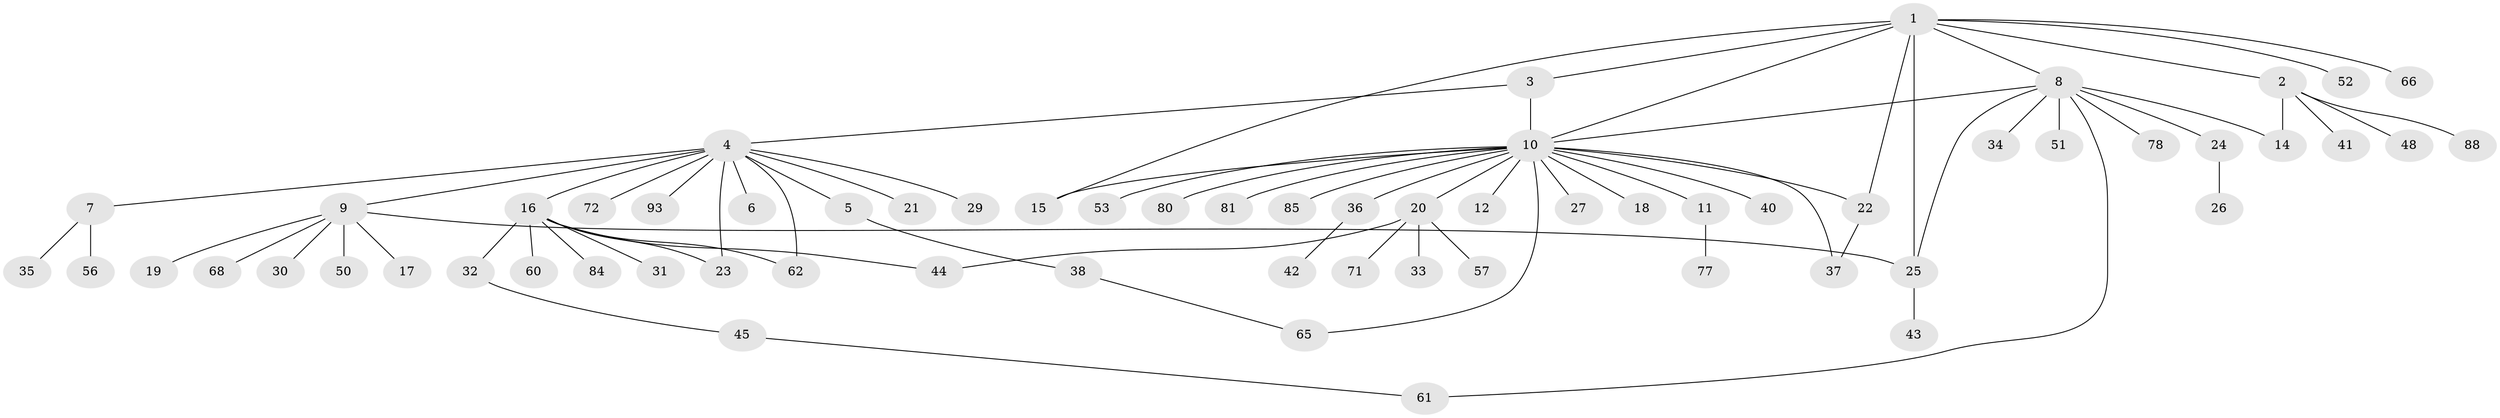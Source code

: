 // original degree distribution, {9: 0.02127659574468085, 5: 0.02127659574468085, 3: 0.05319148936170213, 12: 0.010638297872340425, 2: 0.20212765957446807, 1: 0.5851063829787234, 7: 0.031914893617021274, 15: 0.010638297872340425, 10: 0.010638297872340425, 4: 0.05319148936170213}
// Generated by graph-tools (version 1.1) at 2025/18/03/04/25 18:18:19]
// undirected, 65 vertices, 77 edges
graph export_dot {
graph [start="1"]
  node [color=gray90,style=filled];
  1;
  2;
  3;
  4;
  5;
  6;
  7;
  8;
  9;
  10 [super="+13+49"];
  11;
  12;
  14 [super="+28"];
  15 [super="+47"];
  16 [super="+39+46"];
  17;
  18;
  19;
  20;
  21;
  22 [super="+55"];
  23;
  24 [super="+89+74"];
  25 [super="+54"];
  26;
  27;
  29;
  30 [super="+86+91"];
  31;
  32;
  33;
  34;
  35;
  36;
  37 [super="+82+83+67+63+76"];
  38;
  40;
  41;
  42;
  43;
  44;
  45;
  48 [super="+59"];
  50;
  51;
  52;
  53;
  56;
  57 [super="+90"];
  60;
  61 [super="+70+79"];
  62;
  65;
  66;
  68;
  71;
  72;
  77;
  78;
  80;
  81;
  84;
  85;
  88;
  93;
  1 -- 2;
  1 -- 3;
  1 -- 8;
  1 -- 22;
  1 -- 25;
  1 -- 52;
  1 -- 66;
  1 -- 10;
  1 -- 15;
  2 -- 41;
  2 -- 48;
  2 -- 88;
  2 -- 14;
  3 -- 4;
  3 -- 10;
  4 -- 5;
  4 -- 6;
  4 -- 7;
  4 -- 9;
  4 -- 16;
  4 -- 21;
  4 -- 23;
  4 -- 29;
  4 -- 62;
  4 -- 72;
  4 -- 93;
  5 -- 38;
  7 -- 35;
  7 -- 56;
  8 -- 10;
  8 -- 14;
  8 -- 24;
  8 -- 25;
  8 -- 34;
  8 -- 51;
  8 -- 61;
  8 -- 78;
  9 -- 17;
  9 -- 19;
  9 -- 30;
  9 -- 50;
  9 -- 68;
  9 -- 25;
  10 -- 11;
  10 -- 12;
  10 -- 18;
  10 -- 20;
  10 -- 40;
  10 -- 53;
  10 -- 65;
  10 -- 80;
  10 -- 81;
  10 -- 85;
  10 -- 36;
  10 -- 37;
  10 -- 27;
  10 -- 15;
  10 -- 22;
  11 -- 77;
  16 -- 23;
  16 -- 31;
  16 -- 32;
  16 -- 44;
  16 -- 60;
  16 -- 62;
  16 -- 84;
  20 -- 33;
  20 -- 44;
  20 -- 57;
  20 -- 71;
  22 -- 37;
  24 -- 26;
  25 -- 43;
  32 -- 45;
  36 -- 42;
  38 -- 65;
  45 -- 61;
}
